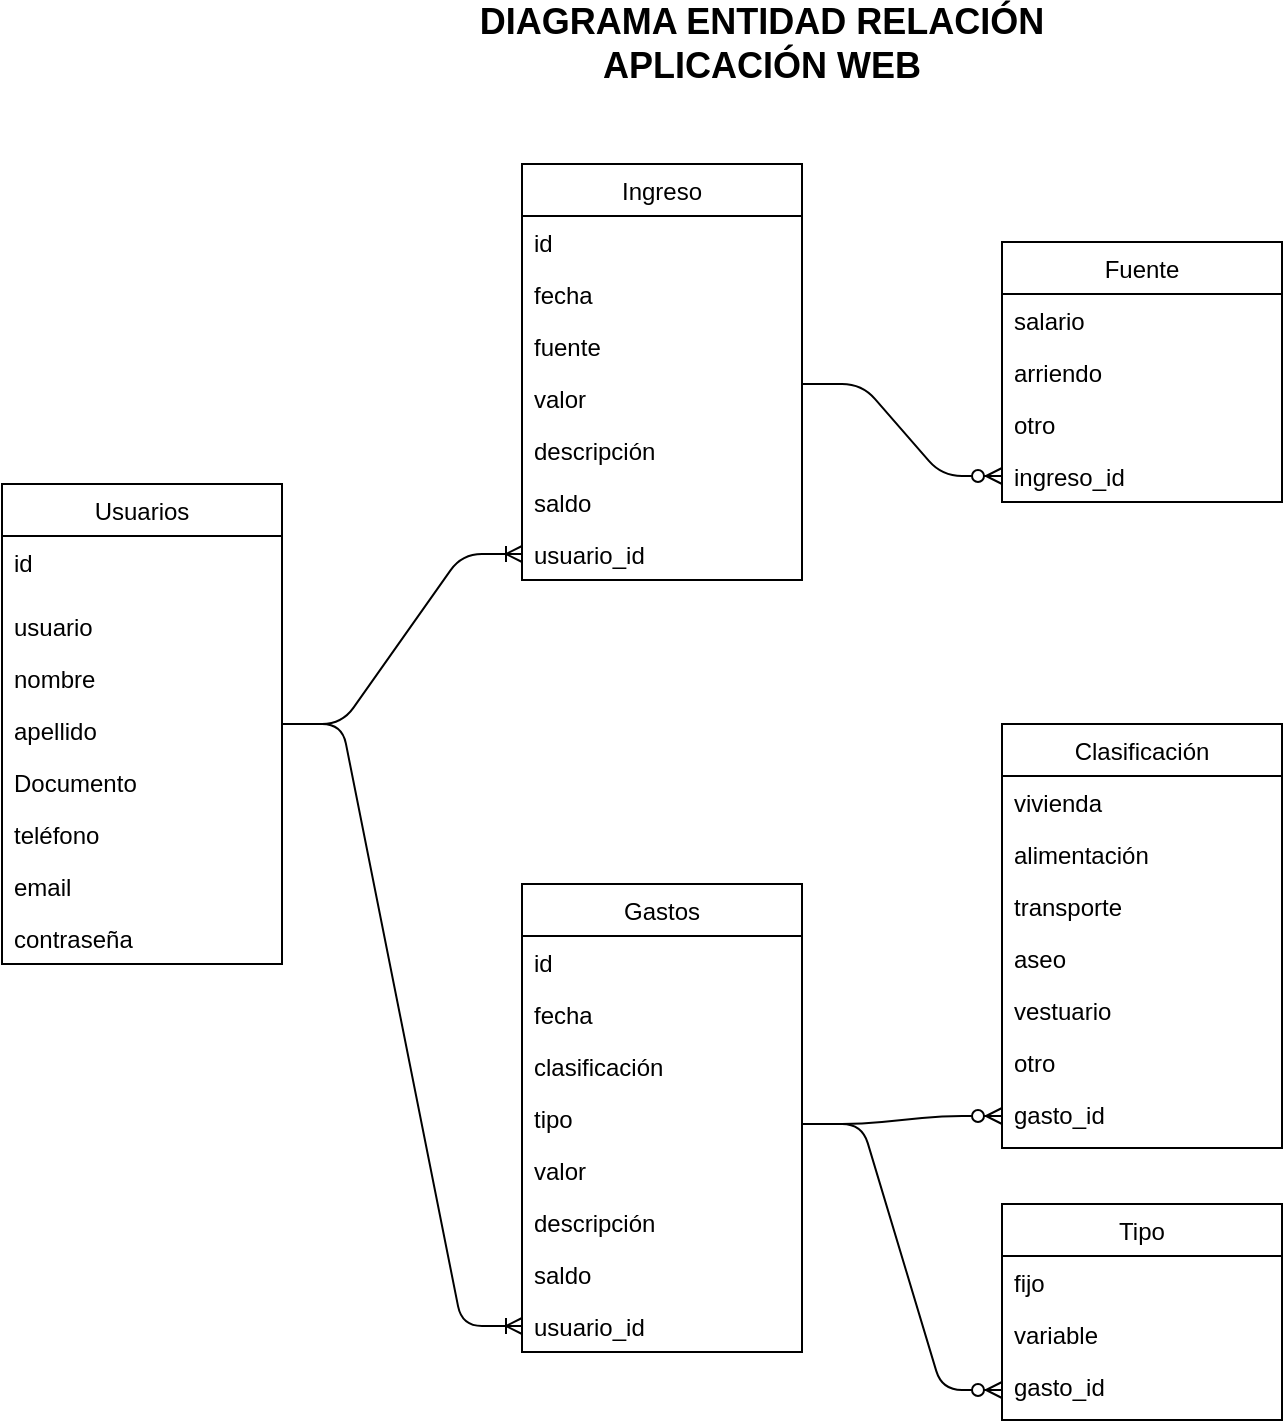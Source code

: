 <mxfile version="15.0.6" type="github">
  <diagram id="VpCLVXSeKi11FmeJIbpt" name="Page-1">
    <mxGraphModel dx="1422" dy="762" grid="1" gridSize="10" guides="1" tooltips="1" connect="1" arrows="1" fold="1" page="1" pageScale="1" pageWidth="827" pageHeight="1169" math="0" shadow="0">
      <root>
        <mxCell id="0" />
        <mxCell id="1" parent="0" />
        <mxCell id="diLfEGnp7sl0JCAypKgW-2" value="Usuarios" style="swimlane;fontStyle=0;childLayout=stackLayout;horizontal=1;startSize=26;horizontalStack=0;resizeParent=1;resizeParentMax=0;resizeLast=0;collapsible=1;marginBottom=0;" vertex="1" parent="1">
          <mxGeometry x="40" y="280" width="140" height="240" as="geometry" />
        </mxCell>
        <mxCell id="diLfEGnp7sl0JCAypKgW-3" value="id" style="text;strokeColor=none;fillColor=none;align=left;verticalAlign=top;spacingLeft=4;spacingRight=4;overflow=hidden;rotatable=0;points=[[0,0.5],[1,0.5]];portConstraint=eastwest;" vertex="1" parent="diLfEGnp7sl0JCAypKgW-2">
          <mxGeometry y="26" width="140" height="32" as="geometry" />
        </mxCell>
        <mxCell id="diLfEGnp7sl0JCAypKgW-10" value="usuario" style="text;strokeColor=none;fillColor=none;align=left;verticalAlign=top;spacingLeft=4;spacingRight=4;overflow=hidden;rotatable=0;points=[[0,0.5],[1,0.5]];portConstraint=eastwest;" vertex="1" parent="diLfEGnp7sl0JCAypKgW-2">
          <mxGeometry y="58" width="140" height="26" as="geometry" />
        </mxCell>
        <mxCell id="diLfEGnp7sl0JCAypKgW-4" value="nombre" style="text;strokeColor=none;fillColor=none;align=left;verticalAlign=top;spacingLeft=4;spacingRight=4;overflow=hidden;rotatable=0;points=[[0,0.5],[1,0.5]];portConstraint=eastwest;" vertex="1" parent="diLfEGnp7sl0JCAypKgW-2">
          <mxGeometry y="84" width="140" height="26" as="geometry" />
        </mxCell>
        <mxCell id="diLfEGnp7sl0JCAypKgW-5" value="apellido" style="text;strokeColor=none;fillColor=none;align=left;verticalAlign=top;spacingLeft=4;spacingRight=4;overflow=hidden;rotatable=0;points=[[0,0.5],[1,0.5]];portConstraint=eastwest;" vertex="1" parent="diLfEGnp7sl0JCAypKgW-2">
          <mxGeometry y="110" width="140" height="26" as="geometry" />
        </mxCell>
        <mxCell id="diLfEGnp7sl0JCAypKgW-6" value="Documento" style="text;strokeColor=none;fillColor=none;align=left;verticalAlign=top;spacingLeft=4;spacingRight=4;overflow=hidden;rotatable=0;points=[[0,0.5],[1,0.5]];portConstraint=eastwest;" vertex="1" parent="diLfEGnp7sl0JCAypKgW-2">
          <mxGeometry y="136" width="140" height="26" as="geometry" />
        </mxCell>
        <mxCell id="diLfEGnp7sl0JCAypKgW-7" value="teléfono" style="text;strokeColor=none;fillColor=none;align=left;verticalAlign=top;spacingLeft=4;spacingRight=4;overflow=hidden;rotatable=0;points=[[0,0.5],[1,0.5]];portConstraint=eastwest;" vertex="1" parent="diLfEGnp7sl0JCAypKgW-2">
          <mxGeometry y="162" width="140" height="26" as="geometry" />
        </mxCell>
        <mxCell id="diLfEGnp7sl0JCAypKgW-8" value="email" style="text;strokeColor=none;fillColor=none;align=left;verticalAlign=top;spacingLeft=4;spacingRight=4;overflow=hidden;rotatable=0;points=[[0,0.5],[1,0.5]];portConstraint=eastwest;" vertex="1" parent="diLfEGnp7sl0JCAypKgW-2">
          <mxGeometry y="188" width="140" height="26" as="geometry" />
        </mxCell>
        <mxCell id="diLfEGnp7sl0JCAypKgW-9" value="contraseña" style="text;strokeColor=none;fillColor=none;align=left;verticalAlign=top;spacingLeft=4;spacingRight=4;overflow=hidden;rotatable=0;points=[[0,0.5],[1,0.5]];portConstraint=eastwest;" vertex="1" parent="diLfEGnp7sl0JCAypKgW-2">
          <mxGeometry y="214" width="140" height="26" as="geometry" />
        </mxCell>
        <mxCell id="diLfEGnp7sl0JCAypKgW-11" value="Ingreso" style="swimlane;fontStyle=0;childLayout=stackLayout;horizontal=1;startSize=26;horizontalStack=0;resizeParent=1;resizeParentMax=0;resizeLast=0;collapsible=1;marginBottom=0;" vertex="1" parent="1">
          <mxGeometry x="300" y="120" width="140" height="208" as="geometry" />
        </mxCell>
        <mxCell id="diLfEGnp7sl0JCAypKgW-12" value="id" style="text;strokeColor=none;fillColor=none;align=left;verticalAlign=top;spacingLeft=4;spacingRight=4;overflow=hidden;rotatable=0;points=[[0,0.5],[1,0.5]];portConstraint=eastwest;" vertex="1" parent="diLfEGnp7sl0JCAypKgW-11">
          <mxGeometry y="26" width="140" height="26" as="geometry" />
        </mxCell>
        <mxCell id="diLfEGnp7sl0JCAypKgW-13" value="fecha" style="text;strokeColor=none;fillColor=none;align=left;verticalAlign=top;spacingLeft=4;spacingRight=4;overflow=hidden;rotatable=0;points=[[0,0.5],[1,0.5]];portConstraint=eastwest;" vertex="1" parent="diLfEGnp7sl0JCAypKgW-11">
          <mxGeometry y="52" width="140" height="26" as="geometry" />
        </mxCell>
        <mxCell id="diLfEGnp7sl0JCAypKgW-14" value="fuente" style="text;strokeColor=none;fillColor=none;align=left;verticalAlign=top;spacingLeft=4;spacingRight=4;overflow=hidden;rotatable=0;points=[[0,0.5],[1,0.5]];portConstraint=eastwest;" vertex="1" parent="diLfEGnp7sl0JCAypKgW-11">
          <mxGeometry y="78" width="140" height="26" as="geometry" />
        </mxCell>
        <mxCell id="diLfEGnp7sl0JCAypKgW-31" value="valor" style="text;strokeColor=none;fillColor=none;align=left;verticalAlign=top;spacingLeft=4;spacingRight=4;overflow=hidden;rotatable=0;points=[[0,0.5],[1,0.5]];portConstraint=eastwest;" vertex="1" parent="diLfEGnp7sl0JCAypKgW-11">
          <mxGeometry y="104" width="140" height="26" as="geometry" />
        </mxCell>
        <mxCell id="diLfEGnp7sl0JCAypKgW-32" value="descripción" style="text;strokeColor=none;fillColor=none;align=left;verticalAlign=top;spacingLeft=4;spacingRight=4;overflow=hidden;rotatable=0;points=[[0,0.5],[1,0.5]];portConstraint=eastwest;" vertex="1" parent="diLfEGnp7sl0JCAypKgW-11">
          <mxGeometry y="130" width="140" height="26" as="geometry" />
        </mxCell>
        <mxCell id="diLfEGnp7sl0JCAypKgW-34" value="saldo" style="text;strokeColor=none;fillColor=none;align=left;verticalAlign=top;spacingLeft=4;spacingRight=4;overflow=hidden;rotatable=0;points=[[0,0.5],[1,0.5]];portConstraint=eastwest;" vertex="1" parent="diLfEGnp7sl0JCAypKgW-11">
          <mxGeometry y="156" width="140" height="26" as="geometry" />
        </mxCell>
        <mxCell id="diLfEGnp7sl0JCAypKgW-33" value="usuario_id" style="text;strokeColor=none;fillColor=none;align=left;verticalAlign=top;spacingLeft=4;spacingRight=4;overflow=hidden;rotatable=0;points=[[0,0.5],[1,0.5]];portConstraint=eastwest;" vertex="1" parent="diLfEGnp7sl0JCAypKgW-11">
          <mxGeometry y="182" width="140" height="26" as="geometry" />
        </mxCell>
        <mxCell id="diLfEGnp7sl0JCAypKgW-15" value="Fuente" style="swimlane;fontStyle=0;childLayout=stackLayout;horizontal=1;startSize=26;horizontalStack=0;resizeParent=1;resizeParentMax=0;resizeLast=0;collapsible=1;marginBottom=0;" vertex="1" parent="1">
          <mxGeometry x="540" y="159" width="140" height="130" as="geometry" />
        </mxCell>
        <mxCell id="diLfEGnp7sl0JCAypKgW-16" value="salario" style="text;strokeColor=none;fillColor=none;align=left;verticalAlign=top;spacingLeft=4;spacingRight=4;overflow=hidden;rotatable=0;points=[[0,0.5],[1,0.5]];portConstraint=eastwest;" vertex="1" parent="diLfEGnp7sl0JCAypKgW-15">
          <mxGeometry y="26" width="140" height="26" as="geometry" />
        </mxCell>
        <mxCell id="diLfEGnp7sl0JCAypKgW-17" value="arriendo" style="text;strokeColor=none;fillColor=none;align=left;verticalAlign=top;spacingLeft=4;spacingRight=4;overflow=hidden;rotatable=0;points=[[0,0.5],[1,0.5]];portConstraint=eastwest;" vertex="1" parent="diLfEGnp7sl0JCAypKgW-15">
          <mxGeometry y="52" width="140" height="26" as="geometry" />
        </mxCell>
        <mxCell id="diLfEGnp7sl0JCAypKgW-18" value="otro" style="text;strokeColor=none;fillColor=none;align=left;verticalAlign=top;spacingLeft=4;spacingRight=4;overflow=hidden;rotatable=0;points=[[0,0.5],[1,0.5]];portConstraint=eastwest;" vertex="1" parent="diLfEGnp7sl0JCAypKgW-15">
          <mxGeometry y="78" width="140" height="26" as="geometry" />
        </mxCell>
        <mxCell id="diLfEGnp7sl0JCAypKgW-37" value="ingreso_id" style="text;strokeColor=none;fillColor=none;align=left;verticalAlign=top;spacingLeft=4;spacingRight=4;overflow=hidden;rotatable=0;points=[[0,0.5],[1,0.5]];portConstraint=eastwest;" vertex="1" parent="diLfEGnp7sl0JCAypKgW-15">
          <mxGeometry y="104" width="140" height="26" as="geometry" />
        </mxCell>
        <mxCell id="diLfEGnp7sl0JCAypKgW-19" value="Gastos" style="swimlane;fontStyle=0;childLayout=stackLayout;horizontal=1;startSize=26;horizontalStack=0;resizeParent=1;resizeParentMax=0;resizeLast=0;collapsible=1;marginBottom=0;" vertex="1" parent="1">
          <mxGeometry x="300" y="480" width="140" height="234" as="geometry" />
        </mxCell>
        <mxCell id="diLfEGnp7sl0JCAypKgW-20" value="id" style="text;strokeColor=none;fillColor=none;align=left;verticalAlign=top;spacingLeft=4;spacingRight=4;overflow=hidden;rotatable=0;points=[[0,0.5],[1,0.5]];portConstraint=eastwest;" vertex="1" parent="diLfEGnp7sl0JCAypKgW-19">
          <mxGeometry y="26" width="140" height="26" as="geometry" />
        </mxCell>
        <mxCell id="diLfEGnp7sl0JCAypKgW-21" value="fecha" style="text;strokeColor=none;fillColor=none;align=left;verticalAlign=top;spacingLeft=4;spacingRight=4;overflow=hidden;rotatable=0;points=[[0,0.5],[1,0.5]];portConstraint=eastwest;" vertex="1" parent="diLfEGnp7sl0JCAypKgW-19">
          <mxGeometry y="52" width="140" height="26" as="geometry" />
        </mxCell>
        <mxCell id="diLfEGnp7sl0JCAypKgW-22" value="clasificación" style="text;strokeColor=none;fillColor=none;align=left;verticalAlign=top;spacingLeft=4;spacingRight=4;overflow=hidden;rotatable=0;points=[[0,0.5],[1,0.5]];portConstraint=eastwest;" vertex="1" parent="diLfEGnp7sl0JCAypKgW-19">
          <mxGeometry y="78" width="140" height="26" as="geometry" />
        </mxCell>
        <mxCell id="diLfEGnp7sl0JCAypKgW-35" value="tipo" style="text;strokeColor=none;fillColor=none;align=left;verticalAlign=top;spacingLeft=4;spacingRight=4;overflow=hidden;rotatable=0;points=[[0,0.5],[1,0.5]];portConstraint=eastwest;" vertex="1" parent="diLfEGnp7sl0JCAypKgW-19">
          <mxGeometry y="104" width="140" height="26" as="geometry" />
        </mxCell>
        <mxCell id="diLfEGnp7sl0JCAypKgW-39" value="valor" style="text;strokeColor=none;fillColor=none;align=left;verticalAlign=top;spacingLeft=4;spacingRight=4;overflow=hidden;rotatable=0;points=[[0,0.5],[1,0.5]];portConstraint=eastwest;" vertex="1" parent="diLfEGnp7sl0JCAypKgW-19">
          <mxGeometry y="130" width="140" height="26" as="geometry" />
        </mxCell>
        <mxCell id="diLfEGnp7sl0JCAypKgW-38" value="descripción" style="text;strokeColor=none;fillColor=none;align=left;verticalAlign=top;spacingLeft=4;spacingRight=4;overflow=hidden;rotatable=0;points=[[0,0.5],[1,0.5]];portConstraint=eastwest;" vertex="1" parent="diLfEGnp7sl0JCAypKgW-19">
          <mxGeometry y="156" width="140" height="26" as="geometry" />
        </mxCell>
        <mxCell id="diLfEGnp7sl0JCAypKgW-40" value="saldo" style="text;strokeColor=none;fillColor=none;align=left;verticalAlign=top;spacingLeft=4;spacingRight=4;overflow=hidden;rotatable=0;points=[[0,0.5],[1,0.5]];portConstraint=eastwest;" vertex="1" parent="diLfEGnp7sl0JCAypKgW-19">
          <mxGeometry y="182" width="140" height="26" as="geometry" />
        </mxCell>
        <mxCell id="diLfEGnp7sl0JCAypKgW-36" value="usuario_id" style="text;strokeColor=none;fillColor=none;align=left;verticalAlign=top;spacingLeft=4;spacingRight=4;overflow=hidden;rotatable=0;points=[[0,0.5],[1,0.5]];portConstraint=eastwest;" vertex="1" parent="diLfEGnp7sl0JCAypKgW-19">
          <mxGeometry y="208" width="140" height="26" as="geometry" />
        </mxCell>
        <mxCell id="diLfEGnp7sl0JCAypKgW-23" value="Clasificación" style="swimlane;fontStyle=0;childLayout=stackLayout;horizontal=1;startSize=26;horizontalStack=0;resizeParent=1;resizeParentMax=0;resizeLast=0;collapsible=1;marginBottom=0;" vertex="1" parent="1">
          <mxGeometry x="540" y="400" width="140" height="212" as="geometry" />
        </mxCell>
        <mxCell id="diLfEGnp7sl0JCAypKgW-24" value="vivienda" style="text;strokeColor=none;fillColor=none;align=left;verticalAlign=top;spacingLeft=4;spacingRight=4;overflow=hidden;rotatable=0;points=[[0,0.5],[1,0.5]];portConstraint=eastwest;" vertex="1" parent="diLfEGnp7sl0JCAypKgW-23">
          <mxGeometry y="26" width="140" height="26" as="geometry" />
        </mxCell>
        <mxCell id="diLfEGnp7sl0JCAypKgW-25" value="alimentación" style="text;strokeColor=none;fillColor=none;align=left;verticalAlign=top;spacingLeft=4;spacingRight=4;overflow=hidden;rotatable=0;points=[[0,0.5],[1,0.5]];portConstraint=eastwest;" vertex="1" parent="diLfEGnp7sl0JCAypKgW-23">
          <mxGeometry y="52" width="140" height="26" as="geometry" />
        </mxCell>
        <mxCell id="diLfEGnp7sl0JCAypKgW-26" value="transporte" style="text;strokeColor=none;fillColor=none;align=left;verticalAlign=top;spacingLeft=4;spacingRight=4;overflow=hidden;rotatable=0;points=[[0,0.5],[1,0.5]];portConstraint=eastwest;" vertex="1" parent="diLfEGnp7sl0JCAypKgW-23">
          <mxGeometry y="78" width="140" height="26" as="geometry" />
        </mxCell>
        <mxCell id="diLfEGnp7sl0JCAypKgW-51" value="aseo" style="text;strokeColor=none;fillColor=none;align=left;verticalAlign=top;spacingLeft=4;spacingRight=4;overflow=hidden;rotatable=0;points=[[0,0.5],[1,0.5]];portConstraint=eastwest;" vertex="1" parent="diLfEGnp7sl0JCAypKgW-23">
          <mxGeometry y="104" width="140" height="26" as="geometry" />
        </mxCell>
        <mxCell id="diLfEGnp7sl0JCAypKgW-52" value="vestuario" style="text;strokeColor=none;fillColor=none;align=left;verticalAlign=top;spacingLeft=4;spacingRight=4;overflow=hidden;rotatable=0;points=[[0,0.5],[1,0.5]];portConstraint=eastwest;" vertex="1" parent="diLfEGnp7sl0JCAypKgW-23">
          <mxGeometry y="130" width="140" height="26" as="geometry" />
        </mxCell>
        <mxCell id="diLfEGnp7sl0JCAypKgW-50" value="otro" style="text;strokeColor=none;fillColor=none;align=left;verticalAlign=top;spacingLeft=4;spacingRight=4;overflow=hidden;rotatable=0;points=[[0,0.5],[1,0.5]];portConstraint=eastwest;" vertex="1" parent="diLfEGnp7sl0JCAypKgW-23">
          <mxGeometry y="156" width="140" height="26" as="geometry" />
        </mxCell>
        <mxCell id="diLfEGnp7sl0JCAypKgW-62" value="gasto_id" style="text;strokeColor=none;fillColor=none;spacingLeft=4;spacingRight=4;overflow=hidden;rotatable=0;points=[[0,0.5],[1,0.5]];portConstraint=eastwest;fontSize=12;" vertex="1" parent="diLfEGnp7sl0JCAypKgW-23">
          <mxGeometry y="182" width="140" height="30" as="geometry" />
        </mxCell>
        <mxCell id="diLfEGnp7sl0JCAypKgW-27" value="Tipo" style="swimlane;fontStyle=0;childLayout=stackLayout;horizontal=1;startSize=26;horizontalStack=0;resizeParent=1;resizeParentMax=0;resizeLast=0;collapsible=1;marginBottom=0;" vertex="1" parent="1">
          <mxGeometry x="540" y="640" width="140" height="108" as="geometry" />
        </mxCell>
        <mxCell id="diLfEGnp7sl0JCAypKgW-28" value="fijo" style="text;strokeColor=none;fillColor=none;align=left;verticalAlign=top;spacingLeft=4;spacingRight=4;overflow=hidden;rotatable=0;points=[[0,0.5],[1,0.5]];portConstraint=eastwest;" vertex="1" parent="diLfEGnp7sl0JCAypKgW-27">
          <mxGeometry y="26" width="140" height="26" as="geometry" />
        </mxCell>
        <mxCell id="diLfEGnp7sl0JCAypKgW-29" value="variable" style="text;strokeColor=none;fillColor=none;align=left;verticalAlign=top;spacingLeft=4;spacingRight=4;overflow=hidden;rotatable=0;points=[[0,0.5],[1,0.5]];portConstraint=eastwest;" vertex="1" parent="diLfEGnp7sl0JCAypKgW-27">
          <mxGeometry y="52" width="140" height="26" as="geometry" />
        </mxCell>
        <mxCell id="diLfEGnp7sl0JCAypKgW-63" value="gasto_id" style="text;strokeColor=none;fillColor=none;spacingLeft=4;spacingRight=4;overflow=hidden;rotatable=0;points=[[0,0.5],[1,0.5]];portConstraint=eastwest;fontSize=12;" vertex="1" parent="diLfEGnp7sl0JCAypKgW-27">
          <mxGeometry y="78" width="140" height="30" as="geometry" />
        </mxCell>
        <mxCell id="diLfEGnp7sl0JCAypKgW-58" value="" style="edgeStyle=entityRelationEdgeStyle;fontSize=12;html=1;endArrow=ERoneToMany;" edge="1" parent="1" target="diLfEGnp7sl0JCAypKgW-33">
          <mxGeometry width="100" height="100" relative="1" as="geometry">
            <mxPoint x="180" y="400" as="sourcePoint" />
            <mxPoint x="280" y="300" as="targetPoint" />
          </mxGeometry>
        </mxCell>
        <mxCell id="diLfEGnp7sl0JCAypKgW-59" value="" style="edgeStyle=entityRelationEdgeStyle;fontSize=12;html=1;endArrow=ERoneToMany;entryX=0;entryY=0.5;entryDx=0;entryDy=0;" edge="1" parent="1" target="diLfEGnp7sl0JCAypKgW-36">
          <mxGeometry width="100" height="100" relative="1" as="geometry">
            <mxPoint x="180" y="400" as="sourcePoint" />
            <mxPoint x="280" y="300" as="targetPoint" />
          </mxGeometry>
        </mxCell>
        <mxCell id="diLfEGnp7sl0JCAypKgW-60" value="" style="edgeStyle=entityRelationEdgeStyle;fontSize=12;html=1;endArrow=ERzeroToMany;endFill=1;entryX=0;entryY=0.5;entryDx=0;entryDy=0;" edge="1" parent="1" target="diLfEGnp7sl0JCAypKgW-37">
          <mxGeometry width="100" height="100" relative="1" as="geometry">
            <mxPoint x="440" y="230" as="sourcePoint" />
            <mxPoint x="540" y="130" as="targetPoint" />
          </mxGeometry>
        </mxCell>
        <mxCell id="diLfEGnp7sl0JCAypKgW-64" value="" style="edgeStyle=entityRelationEdgeStyle;fontSize=12;html=1;endArrow=ERzeroToMany;endFill=1;" edge="1" parent="1">
          <mxGeometry width="100" height="100" relative="1" as="geometry">
            <mxPoint x="440" y="600" as="sourcePoint" />
            <mxPoint x="540" y="596" as="targetPoint" />
          </mxGeometry>
        </mxCell>
        <mxCell id="diLfEGnp7sl0JCAypKgW-65" value="" style="edgeStyle=entityRelationEdgeStyle;fontSize=12;html=1;endArrow=ERzeroToMany;endFill=1;entryX=0;entryY=0.5;entryDx=0;entryDy=0;" edge="1" parent="1" target="diLfEGnp7sl0JCAypKgW-63">
          <mxGeometry width="100" height="100" relative="1" as="geometry">
            <mxPoint x="440" y="600" as="sourcePoint" />
            <mxPoint x="540" y="500" as="targetPoint" />
          </mxGeometry>
        </mxCell>
        <mxCell id="diLfEGnp7sl0JCAypKgW-66" value="&lt;font size=&quot;1&quot;&gt;&lt;b style=&quot;font-size: 18px&quot;&gt;D&lt;/b&gt;&lt;b style=&quot;font-size: 18px&quot;&gt;IAGRAMA ENTIDAD RELACIÓN&lt;br&gt;APLICACIÓN WEB&lt;br&gt;&lt;/b&gt;&lt;/font&gt;" style="text;html=1;strokeColor=none;fillColor=none;align=center;verticalAlign=middle;whiteSpace=wrap;rounded=0;" vertex="1" parent="1">
          <mxGeometry x="200" y="40" width="440" height="40" as="geometry" />
        </mxCell>
      </root>
    </mxGraphModel>
  </diagram>
</mxfile>
